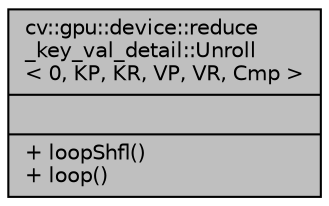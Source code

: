digraph "cv::gpu::device::reduce_key_val_detail::Unroll&lt; 0, KP, KR, VP, VR, Cmp &gt;"
{
 // LATEX_PDF_SIZE
  edge [fontname="Helvetica",fontsize="10",labelfontname="Helvetica",labelfontsize="10"];
  node [fontname="Helvetica",fontsize="10",shape=record];
  Node1 [label="{cv::gpu::device::reduce\l_key_val_detail::Unroll\l\< 0, KP, KR, VP, VR, Cmp \>\n||+ loopShfl()\l+ loop()\l}",height=0.2,width=0.4,color="black", fillcolor="grey75", style="filled", fontcolor="black",tooltip=" "];
}
